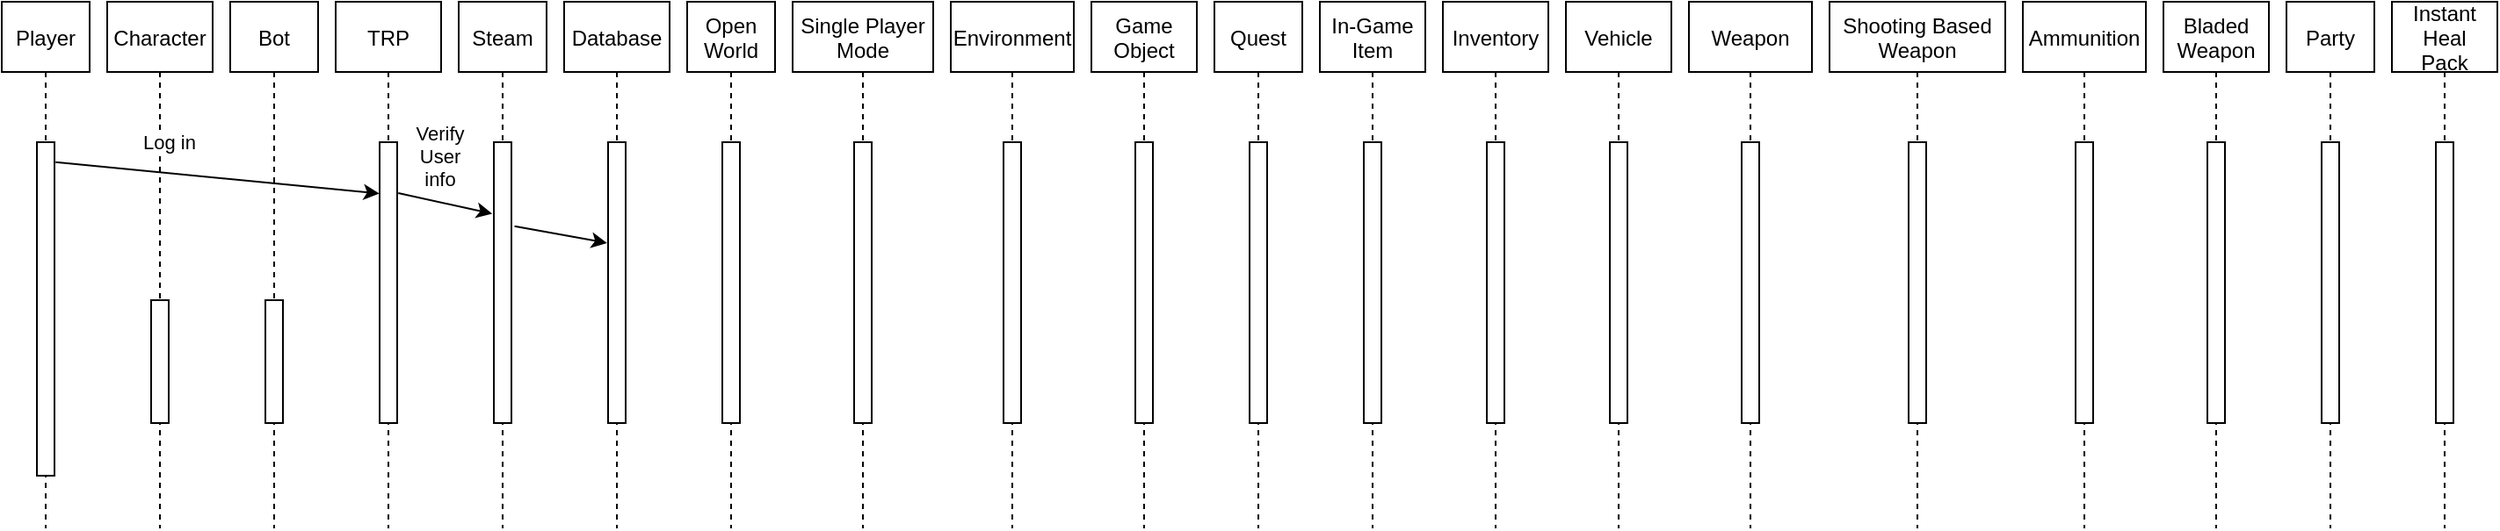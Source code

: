 <mxfile version="17.0.0" type="github">
  <diagram id="kgpKYQtTHZ0yAKxKKP6v" name="Page-1">
    <mxGraphModel dx="334" dy="173" grid="1" gridSize="10" guides="1" tooltips="1" connect="1" arrows="1" fold="1" page="1" pageScale="1" pageWidth="850" pageHeight="1100" math="0" shadow="0">
      <root>
        <mxCell id="0" />
        <mxCell id="1" parent="0" />
        <mxCell id="3nuBFxr9cyL0pnOWT2aG-1" value="Player" style="shape=umlLifeline;perimeter=lifelinePerimeter;container=1;collapsible=0;recursiveResize=0;rounded=0;shadow=0;strokeWidth=1;" parent="1" vertex="1">
          <mxGeometry x="120" y="80" width="50" height="300" as="geometry" />
        </mxCell>
        <mxCell id="3nuBFxr9cyL0pnOWT2aG-2" value="" style="points=[];perimeter=orthogonalPerimeter;rounded=0;shadow=0;strokeWidth=1;" parent="3nuBFxr9cyL0pnOWT2aG-1" vertex="1">
          <mxGeometry x="20" y="80" width="10" height="190" as="geometry" />
        </mxCell>
        <mxCell id="3nuBFxr9cyL0pnOWT2aG-5" value="Character" style="shape=umlLifeline;perimeter=lifelinePerimeter;container=1;collapsible=0;recursiveResize=0;rounded=0;shadow=0;strokeWidth=1;" parent="1" vertex="1">
          <mxGeometry x="180" y="80" width="60" height="300" as="geometry" />
        </mxCell>
        <mxCell id="3nuBFxr9cyL0pnOWT2aG-6" value="" style="points=[];perimeter=orthogonalPerimeter;rounded=0;shadow=0;strokeWidth=1;" parent="3nuBFxr9cyL0pnOWT2aG-5" vertex="1">
          <mxGeometry x="25" y="170" width="10" height="70" as="geometry" />
        </mxCell>
        <mxCell id="_rLH7s73-tPlKPjFJsqt-1" value="Bot" style="shape=umlLifeline;perimeter=lifelinePerimeter;container=1;collapsible=0;recursiveResize=0;rounded=0;shadow=0;strokeWidth=1;" vertex="1" parent="1">
          <mxGeometry x="250" y="80" width="50" height="300" as="geometry" />
        </mxCell>
        <mxCell id="_rLH7s73-tPlKPjFJsqt-2" value="" style="points=[];perimeter=orthogonalPerimeter;rounded=0;shadow=0;strokeWidth=1;" vertex="1" parent="_rLH7s73-tPlKPjFJsqt-1">
          <mxGeometry x="20" y="170" width="10" height="70" as="geometry" />
        </mxCell>
        <mxCell id="_rLH7s73-tPlKPjFJsqt-3" value="TRP" style="shape=umlLifeline;perimeter=lifelinePerimeter;container=1;collapsible=0;recursiveResize=0;rounded=0;shadow=0;strokeWidth=1;" vertex="1" parent="1">
          <mxGeometry x="310" y="80" width="60" height="300" as="geometry" />
        </mxCell>
        <mxCell id="_rLH7s73-tPlKPjFJsqt-4" value="" style="points=[];perimeter=orthogonalPerimeter;rounded=0;shadow=0;strokeWidth=1;" vertex="1" parent="_rLH7s73-tPlKPjFJsqt-3">
          <mxGeometry x="25" y="80" width="10" height="160" as="geometry" />
        </mxCell>
        <mxCell id="_rLH7s73-tPlKPjFJsqt-5" value="Steam" style="shape=umlLifeline;perimeter=lifelinePerimeter;container=1;collapsible=0;recursiveResize=0;rounded=0;shadow=0;strokeWidth=1;" vertex="1" parent="1">
          <mxGeometry x="380" y="80" width="50" height="300" as="geometry" />
        </mxCell>
        <mxCell id="_rLH7s73-tPlKPjFJsqt-6" value="" style="points=[];perimeter=orthogonalPerimeter;rounded=0;shadow=0;strokeWidth=1;" vertex="1" parent="_rLH7s73-tPlKPjFJsqt-5">
          <mxGeometry x="20" y="80" width="10" height="160" as="geometry" />
        </mxCell>
        <mxCell id="_rLH7s73-tPlKPjFJsqt-7" value="Database" style="shape=umlLifeline;perimeter=lifelinePerimeter;container=1;collapsible=0;recursiveResize=0;rounded=0;shadow=0;strokeWidth=1;" vertex="1" parent="1">
          <mxGeometry x="440" y="80" width="60" height="300" as="geometry" />
        </mxCell>
        <mxCell id="_rLH7s73-tPlKPjFJsqt-8" value="" style="points=[];perimeter=orthogonalPerimeter;rounded=0;shadow=0;strokeWidth=1;" vertex="1" parent="_rLH7s73-tPlKPjFJsqt-7">
          <mxGeometry x="25" y="80" width="10" height="160" as="geometry" />
        </mxCell>
        <mxCell id="_rLH7s73-tPlKPjFJsqt-9" value="Open&#xa;World" style="shape=umlLifeline;perimeter=lifelinePerimeter;container=1;collapsible=0;recursiveResize=0;rounded=0;shadow=0;strokeWidth=1;" vertex="1" parent="1">
          <mxGeometry x="510" y="80" width="50" height="300" as="geometry" />
        </mxCell>
        <mxCell id="_rLH7s73-tPlKPjFJsqt-10" value="" style="points=[];perimeter=orthogonalPerimeter;rounded=0;shadow=0;strokeWidth=1;" vertex="1" parent="_rLH7s73-tPlKPjFJsqt-9">
          <mxGeometry x="20" y="80" width="10" height="160" as="geometry" />
        </mxCell>
        <mxCell id="_rLH7s73-tPlKPjFJsqt-11" value="Single Player&#xa;Mode" style="shape=umlLifeline;perimeter=lifelinePerimeter;container=1;collapsible=0;recursiveResize=0;rounded=0;shadow=0;strokeWidth=1;" vertex="1" parent="1">
          <mxGeometry x="570" y="80" width="80" height="300" as="geometry" />
        </mxCell>
        <mxCell id="_rLH7s73-tPlKPjFJsqt-12" value="" style="points=[];perimeter=orthogonalPerimeter;rounded=0;shadow=0;strokeWidth=1;" vertex="1" parent="_rLH7s73-tPlKPjFJsqt-11">
          <mxGeometry x="35" y="80" width="10" height="160" as="geometry" />
        </mxCell>
        <mxCell id="_rLH7s73-tPlKPjFJsqt-13" value="Environment" style="shape=umlLifeline;perimeter=lifelinePerimeter;container=1;collapsible=0;recursiveResize=0;rounded=0;shadow=0;strokeWidth=1;" vertex="1" parent="1">
          <mxGeometry x="660" y="80" width="70" height="300" as="geometry" />
        </mxCell>
        <mxCell id="_rLH7s73-tPlKPjFJsqt-14" value="" style="points=[];perimeter=orthogonalPerimeter;rounded=0;shadow=0;strokeWidth=1;" vertex="1" parent="_rLH7s73-tPlKPjFJsqt-13">
          <mxGeometry x="30" y="80" width="10" height="160" as="geometry" />
        </mxCell>
        <mxCell id="_rLH7s73-tPlKPjFJsqt-15" value="Game&#xa;Object" style="shape=umlLifeline;perimeter=lifelinePerimeter;container=1;collapsible=0;recursiveResize=0;rounded=0;shadow=0;strokeWidth=1;" vertex="1" parent="1">
          <mxGeometry x="740" y="80" width="60" height="300" as="geometry" />
        </mxCell>
        <mxCell id="_rLH7s73-tPlKPjFJsqt-16" value="" style="points=[];perimeter=orthogonalPerimeter;rounded=0;shadow=0;strokeWidth=1;" vertex="1" parent="_rLH7s73-tPlKPjFJsqt-15">
          <mxGeometry x="25" y="80" width="10" height="160" as="geometry" />
        </mxCell>
        <mxCell id="_rLH7s73-tPlKPjFJsqt-17" value="Quest" style="shape=umlLifeline;perimeter=lifelinePerimeter;container=1;collapsible=0;recursiveResize=0;rounded=0;shadow=0;strokeWidth=1;" vertex="1" parent="1">
          <mxGeometry x="810" y="80" width="50" height="300" as="geometry" />
        </mxCell>
        <mxCell id="_rLH7s73-tPlKPjFJsqt-18" value="" style="points=[];perimeter=orthogonalPerimeter;rounded=0;shadow=0;strokeWidth=1;" vertex="1" parent="_rLH7s73-tPlKPjFJsqt-17">
          <mxGeometry x="20" y="80" width="10" height="160" as="geometry" />
        </mxCell>
        <mxCell id="_rLH7s73-tPlKPjFJsqt-19" value="In-Game&#xa;Item" style="shape=umlLifeline;perimeter=lifelinePerimeter;container=1;collapsible=0;recursiveResize=0;rounded=0;shadow=0;strokeWidth=1;" vertex="1" parent="1">
          <mxGeometry x="870" y="80" width="60" height="300" as="geometry" />
        </mxCell>
        <mxCell id="_rLH7s73-tPlKPjFJsqt-20" value="" style="points=[];perimeter=orthogonalPerimeter;rounded=0;shadow=0;strokeWidth=1;" vertex="1" parent="_rLH7s73-tPlKPjFJsqt-19">
          <mxGeometry x="25" y="80" width="10" height="160" as="geometry" />
        </mxCell>
        <mxCell id="_rLH7s73-tPlKPjFJsqt-21" value="Weapon" style="shape=umlLifeline;perimeter=lifelinePerimeter;container=1;collapsible=0;recursiveResize=0;rounded=0;shadow=0;strokeWidth=1;" vertex="1" parent="1">
          <mxGeometry x="1080" y="80" width="70" height="300" as="geometry" />
        </mxCell>
        <mxCell id="_rLH7s73-tPlKPjFJsqt-22" value="" style="points=[];perimeter=orthogonalPerimeter;rounded=0;shadow=0;strokeWidth=1;" vertex="1" parent="_rLH7s73-tPlKPjFJsqt-21">
          <mxGeometry x="30" y="80" width="10" height="160" as="geometry" />
        </mxCell>
        <mxCell id="_rLH7s73-tPlKPjFJsqt-23" value="Inventory" style="shape=umlLifeline;perimeter=lifelinePerimeter;container=1;collapsible=0;recursiveResize=0;rounded=0;shadow=0;strokeWidth=1;" vertex="1" parent="1">
          <mxGeometry x="940" y="80" width="60" height="300" as="geometry" />
        </mxCell>
        <mxCell id="_rLH7s73-tPlKPjFJsqt-24" value="" style="points=[];perimeter=orthogonalPerimeter;rounded=0;shadow=0;strokeWidth=1;" vertex="1" parent="_rLH7s73-tPlKPjFJsqt-23">
          <mxGeometry x="25" y="80" width="10" height="160" as="geometry" />
        </mxCell>
        <mxCell id="_rLH7s73-tPlKPjFJsqt-25" value="Vehicle" style="shape=umlLifeline;perimeter=lifelinePerimeter;container=1;collapsible=0;recursiveResize=0;rounded=0;shadow=0;strokeWidth=1;" vertex="1" parent="1">
          <mxGeometry x="1010" y="80" width="60" height="300" as="geometry" />
        </mxCell>
        <mxCell id="_rLH7s73-tPlKPjFJsqt-26" value="" style="points=[];perimeter=orthogonalPerimeter;rounded=0;shadow=0;strokeWidth=1;" vertex="1" parent="_rLH7s73-tPlKPjFJsqt-25">
          <mxGeometry x="25" y="80" width="10" height="160" as="geometry" />
        </mxCell>
        <mxCell id="_rLH7s73-tPlKPjFJsqt-27" value="Shooting Based&#xa;Weapon" style="shape=umlLifeline;perimeter=lifelinePerimeter;container=1;collapsible=0;recursiveResize=0;rounded=0;shadow=0;strokeWidth=1;" vertex="1" parent="1">
          <mxGeometry x="1160" y="80" width="100" height="300" as="geometry" />
        </mxCell>
        <mxCell id="_rLH7s73-tPlKPjFJsqt-28" value="" style="points=[];perimeter=orthogonalPerimeter;rounded=0;shadow=0;strokeWidth=1;" vertex="1" parent="_rLH7s73-tPlKPjFJsqt-27">
          <mxGeometry x="45" y="80" width="10" height="160" as="geometry" />
        </mxCell>
        <mxCell id="_rLH7s73-tPlKPjFJsqt-29" value="Ammunition" style="shape=umlLifeline;perimeter=lifelinePerimeter;container=1;collapsible=0;recursiveResize=0;rounded=0;shadow=0;strokeWidth=1;" vertex="1" parent="1">
          <mxGeometry x="1270" y="80" width="70" height="300" as="geometry" />
        </mxCell>
        <mxCell id="_rLH7s73-tPlKPjFJsqt-30" value="" style="points=[];perimeter=orthogonalPerimeter;rounded=0;shadow=0;strokeWidth=1;" vertex="1" parent="_rLH7s73-tPlKPjFJsqt-29">
          <mxGeometry x="30" y="80" width="10" height="160" as="geometry" />
        </mxCell>
        <mxCell id="_rLH7s73-tPlKPjFJsqt-31" value="Bladed&#xa;Weapon" style="shape=umlLifeline;perimeter=lifelinePerimeter;container=1;collapsible=0;recursiveResize=0;rounded=0;shadow=0;strokeWidth=1;" vertex="1" parent="1">
          <mxGeometry x="1350" y="80" width="60" height="300" as="geometry" />
        </mxCell>
        <mxCell id="_rLH7s73-tPlKPjFJsqt-32" value="" style="points=[];perimeter=orthogonalPerimeter;rounded=0;shadow=0;strokeWidth=1;" vertex="1" parent="_rLH7s73-tPlKPjFJsqt-31">
          <mxGeometry x="25" y="80" width="10" height="160" as="geometry" />
        </mxCell>
        <mxCell id="_rLH7s73-tPlKPjFJsqt-33" value="&#xa;Instant&#xa;Heal&#xa;Pack&#xa;" style="shape=umlLifeline;perimeter=lifelinePerimeter;container=1;collapsible=0;recursiveResize=0;rounded=0;shadow=0;strokeWidth=1;" vertex="1" parent="1">
          <mxGeometry x="1480" y="80" width="60" height="300" as="geometry" />
        </mxCell>
        <mxCell id="_rLH7s73-tPlKPjFJsqt-34" value="" style="points=[];perimeter=orthogonalPerimeter;rounded=0;shadow=0;strokeWidth=1;" vertex="1" parent="_rLH7s73-tPlKPjFJsqt-33">
          <mxGeometry x="25" y="80" width="10" height="160" as="geometry" />
        </mxCell>
        <mxCell id="_rLH7s73-tPlKPjFJsqt-35" value="Party" style="shape=umlLifeline;perimeter=lifelinePerimeter;container=1;collapsible=0;recursiveResize=0;rounded=0;shadow=0;strokeWidth=1;" vertex="1" parent="1">
          <mxGeometry x="1420" y="80" width="50" height="300" as="geometry" />
        </mxCell>
        <mxCell id="_rLH7s73-tPlKPjFJsqt-36" value="" style="points=[];perimeter=orthogonalPerimeter;rounded=0;shadow=0;strokeWidth=1;" vertex="1" parent="_rLH7s73-tPlKPjFJsqt-35">
          <mxGeometry x="20" y="80" width="10" height="160" as="geometry" />
        </mxCell>
        <mxCell id="_rLH7s73-tPlKPjFJsqt-39" value="" style="endArrow=classic;html=1;rounded=0;exitX=1.065;exitY=0.06;exitDx=0;exitDy=0;exitPerimeter=0;entryX=-0.015;entryY=0.183;entryDx=0;entryDy=0;entryPerimeter=0;" edge="1" parent="1" source="3nuBFxr9cyL0pnOWT2aG-2" target="_rLH7s73-tPlKPjFJsqt-4">
          <mxGeometry width="50" height="50" relative="1" as="geometry">
            <mxPoint x="100" y="220" as="sourcePoint" />
            <mxPoint x="200" y="186" as="targetPoint" />
          </mxGeometry>
        </mxCell>
        <mxCell id="_rLH7s73-tPlKPjFJsqt-40" value="Log in" style="edgeLabel;html=1;align=center;verticalAlign=middle;resizable=0;points=[];" vertex="1" connectable="0" parent="_rLH7s73-tPlKPjFJsqt-39">
          <mxGeometry x="-0.287" y="1" relative="1" as="geometry">
            <mxPoint x="-2" y="-17" as="offset" />
          </mxGeometry>
        </mxCell>
        <mxCell id="_rLH7s73-tPlKPjFJsqt-41" value="" style="endArrow=classic;html=1;rounded=0;entryX=-0.092;entryY=0.255;entryDx=0;entryDy=0;entryPerimeter=0;exitX=1.062;exitY=0.181;exitDx=0;exitDy=0;exitPerimeter=0;" edge="1" parent="1" source="_rLH7s73-tPlKPjFJsqt-4" target="_rLH7s73-tPlKPjFJsqt-6">
          <mxGeometry width="50" height="50" relative="1" as="geometry">
            <mxPoint x="350" y="190" as="sourcePoint" />
            <mxPoint x="390" y="190" as="targetPoint" />
          </mxGeometry>
        </mxCell>
        <mxCell id="_rLH7s73-tPlKPjFJsqt-42" value="&lt;div&gt;Verify&lt;/div&gt;&lt;div&gt;User&lt;/div&gt;&lt;div&gt;info&lt;br&gt;&lt;/div&gt;" style="edgeLabel;html=1;align=center;verticalAlign=middle;resizable=0;points=[];" vertex="1" connectable="0" parent="_rLH7s73-tPlKPjFJsqt-41">
          <mxGeometry x="-0.209" relative="1" as="geometry">
            <mxPoint x="2" y="-26" as="offset" />
          </mxGeometry>
        </mxCell>
        <mxCell id="_rLH7s73-tPlKPjFJsqt-43" value="" style="endArrow=classic;html=1;rounded=0;exitX=1.177;exitY=0.299;exitDx=0;exitDy=0;exitPerimeter=0;entryX=-0.054;entryY=0.359;entryDx=0;entryDy=0;entryPerimeter=0;" edge="1" parent="1" source="_rLH7s73-tPlKPjFJsqt-6" target="_rLH7s73-tPlKPjFJsqt-8">
          <mxGeometry width="50" height="50" relative="1" as="geometry">
            <mxPoint x="420" y="250" as="sourcePoint" />
            <mxPoint x="470" y="200" as="targetPoint" />
          </mxGeometry>
        </mxCell>
      </root>
    </mxGraphModel>
  </diagram>
</mxfile>
